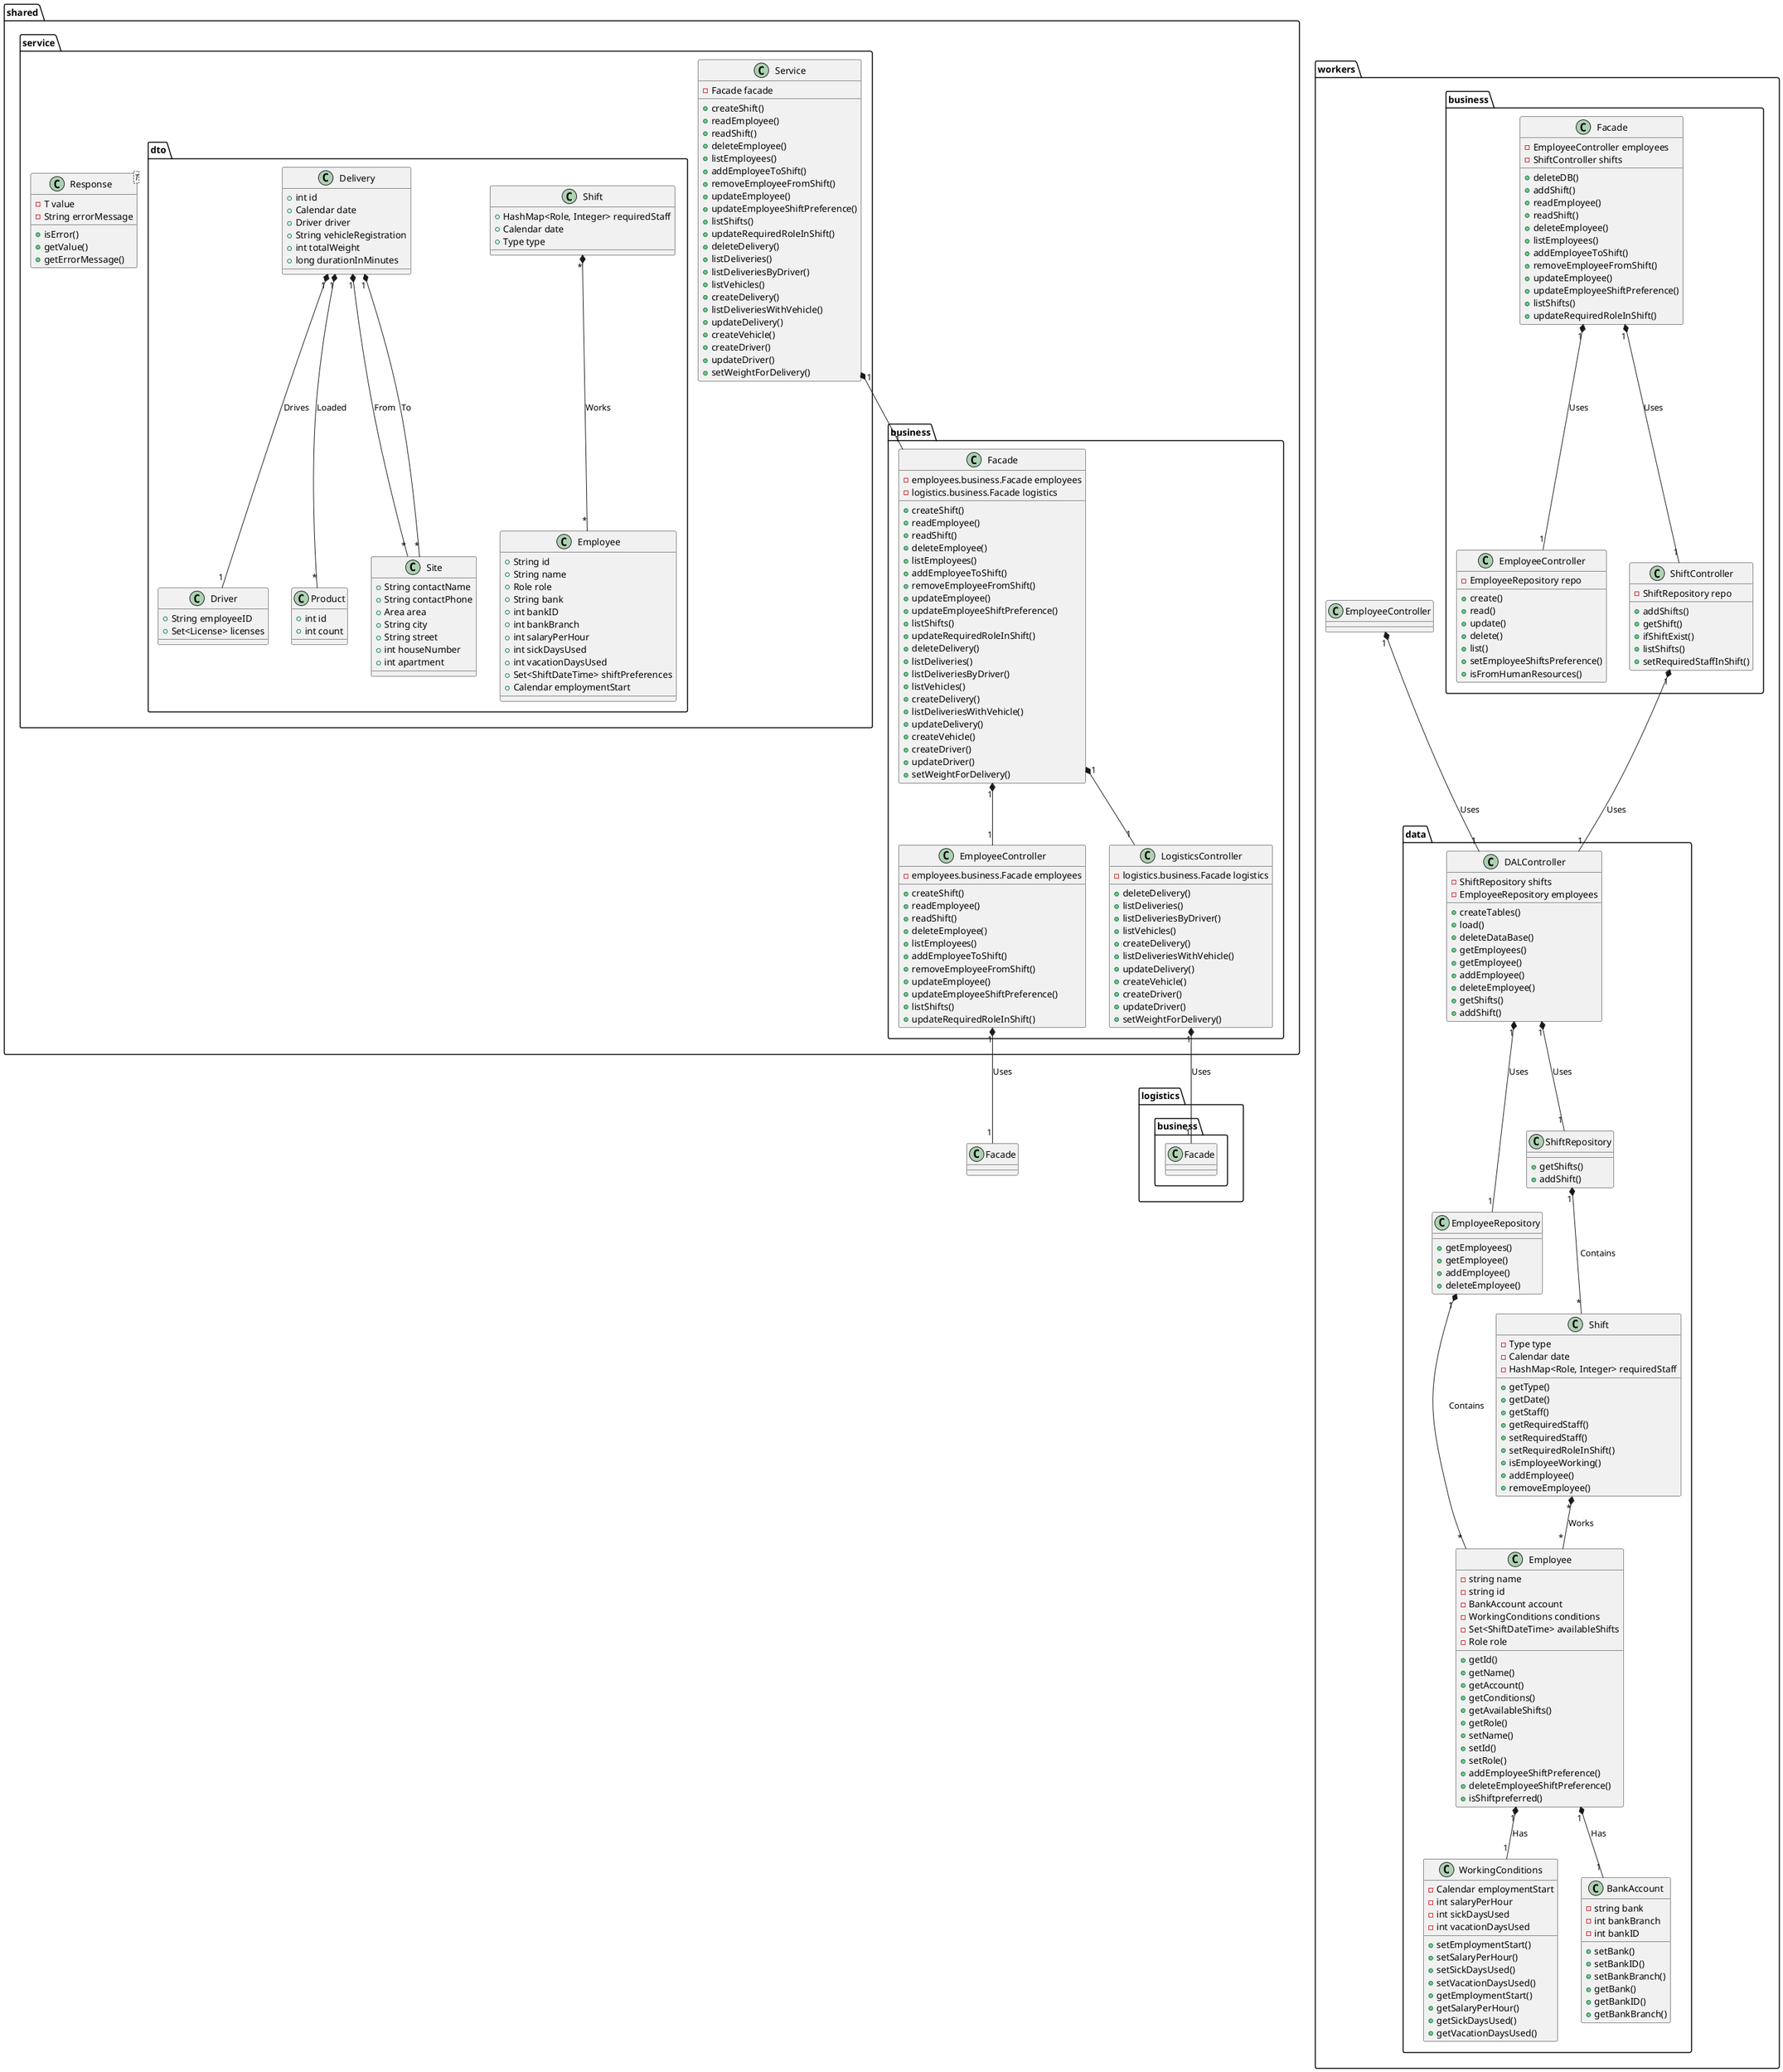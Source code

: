 @startuml
package shared {
  package shared.service {
    class shared.service.Service {
      -Facade facade
      +createShift()
      +readEmployee()
      +readShift()
      +deleteEmployee()
      +listEmployees()
      +addEmployeeToShift()
      +removeEmployeeFromShift()
      +updateEmployee()
      +updateEmployeeShiftPreference()
      +listShifts()
      +updateRequiredRoleInShift()
      +deleteDelivery()
      +listDeliveries()
      +listDeliveriesByDriver()
      +listVehicles()
      +createDelivery()
      +listDeliveriesWithVehicle()
      +updateDelivery()
      +createVehicle()
      +createDriver()
      +updateDriver()
      +setWeightForDelivery()
    }

    class shared.service.Response<T> {
      -T value
      -String errorMessage
      +isError()
      +getValue()
      +getErrorMessage()
    }

    package shared.service.dto {
      class shared.service.dto.Employee {
        +String id
        +String name
        +Role role
        +String bank
        +int bankID
        +int bankBranch
        +int salaryPerHour
        +int sickDaysUsed
        +int vacationDaysUsed
        +Set<ShiftDateTime> shiftPreferences
        +Calendar employmentStart
      }

      class shared.service.dto.Shift {
        +HashMap<Role, Integer> requiredStaff
        +Calendar date
        +Type type
      }

      class shared.service.dto.Delivery {
        +int id
        +Calendar date
        +Driver driver
        +String vehicleRegistration
        +int totalWeight
        +long durationInMinutes
      }

      class shared.service.dto.Driver {
        +String employeeID
        +Set<License> licenses
      }

      class shared.service.dto.Product {
        +int id
        +int count
      }

      class shared.service.dto.Site {
        +String contactName
        +String contactPhone
        +Area area
        +String city
        +String street
        +int houseNumber
        +int apartment
      }

      shared.service.dto.Delivery "1" *-- "1" shared.service.dto.Driver: Drives
      shared.service.dto.Delivery "1" *-- "*" shared.service.dto.Product: Loaded
      shared.service.dto.Delivery "1" *-- "*" shared.service.dto.Site: From
      shared.service.dto.Delivery "1" *-- "*" shared.service.dto.Site: To

      shared.service.dto.Shift "*" *-- "*" shared.service.dto.Employee: Works
    }
  }

  package shared.business {
    class shared.business.Facade {
      -employees.business.Facade employees
      -logistics.business.Facade logistics
      +createShift()
      +readEmployee()
      +readShift()
      +deleteEmployee()
      +listEmployees()
      +addEmployeeToShift()
      +removeEmployeeFromShift()
      +updateEmployee()
      +updateEmployeeShiftPreference()
      +listShifts()
      +updateRequiredRoleInShift()
      +deleteDelivery()
      +listDeliveries()
      +listDeliveriesByDriver()
      +listVehicles()
      +createDelivery()
      +listDeliveriesWithVehicle()
      +updateDelivery()
      +createVehicle()
      +createDriver()
      +updateDriver()
      +setWeightForDelivery()
    }

    class shared.business.EmployeeController {
      -employees.business.Facade employees
      +createShift()
      +readEmployee()
      +readShift()
      +deleteEmployee()
      +listEmployees()
      +addEmployeeToShift()
      +removeEmployeeFromShift()
      +updateEmployee()
      +updateEmployeeShiftPreference()
      +listShifts()
      +updateRequiredRoleInShift()
    }

    class shared.business.LogisticsController {
      -logistics.business.Facade logistics
      +deleteDelivery()
      +listDeliveries()
      +listDeliveriesByDriver()
      +listVehicles()
      +createDelivery()
      +listDeliveriesWithVehicle()
      +updateDelivery()
      +createVehicle()
      +createDriver()
      +updateDriver()
      +setWeightForDelivery()
    }

    shared.business.Facade "1" *-- "1" shared.business.EmployeeController
    shared.business.Facade "1" *-- "1" shared.business.LogisticsController
  }

  shared.service.Service "1" *-- "1" shared.business.Facade
}

package logistics {
  package logistics.business {
    class logistics.business.Facade {}
  }
}

package workers {
  package business {
    class Facade {
      -EmployeeController employees
      -ShiftController shifts
      +deleteDB()
      +addShift()
      +readEmployee()
      +readShift()
      +deleteEmployee()
      +listEmployees()
      +addEmployeeToShift()
      +removeEmployeeFromShift()
      +updateEmployee()
      +updateEmployeeShiftPreference()
      +listShifts()
      +updateRequiredRoleInShift()
    }

    class EmployeeController {
      -EmployeeRepository repo
      +create()
      +read()
      +update()
      +delete()
      +list()
      +setEmployeeShiftsPreference()
      +isFromHumanResources()
    }

    class ShiftController {
      -ShiftRepository repo
      +addShifts()
      +getShift()
      +ifShiftExist()
      +listShifts()
      +setRequiredStaffInShift()
    }

    Facade "1" *-- "1" EmployeeController: Uses
    Facade "1" *-- "1" ShiftController: Uses
  }

  package data {
    class DALController {
      -ShiftRepository shifts
      -EmployeeRepository employees
      +createTables()
      +load()
      +deleteDataBase()
      +getEmployees()
      +getEmployee()
      +addEmployee()
      +deleteEmployee()
      +getShifts()
      +addShift()
    }

    class Employee {
      -string name
      -string id
      -BankAccount account
      -WorkingConditions conditions
      -Set<ShiftDateTime> availableShifts
      -Role role
      +getId()
      +getName()
      +getAccount()
      +getConditions()
      +getAvailableShifts()
      +getRole()
      +setName()
      +setId()
      +setRole()
      +addEmployeeShiftPreference()
      +deleteEmployeeShiftPreference()
      +isShiftpreferred()
    }

    class WorkingConditions {
      -Calendar employmentStart
      -int salaryPerHour
      -int sickDaysUsed
      -int vacationDaysUsed
      +setEmploymentStart()
      +setSalaryPerHour()
      +setSickDaysUsed()
      +setVacationDaysUsed()
      +getEmploymentStart()
      +getSalaryPerHour()
      +getSickDaysUsed()
      +getVacationDaysUsed()
    }

    class BankAccount {
      -string bank
      -int bankBranch
      -int bankID
      +setBank()
      +setBankID()
      +setBankBranch()
      +getBank()
      +getBankID()
      +getBankBranch()
    }

    class Shift {
      -Type type
      -Calendar date
      -HashMap<Role, Integer> requiredStaff
      +getType()
      +getDate()
      +getStaff()
      +getRequiredStaff()
      +setRequiredStaff()
      +setRequiredRoleInShift()
      +isEmployeeWorking()
      +addEmployee()
      +removeEmployee()
    }

    class EmployeeRepository {
      +getEmployees()
      +getEmployee()
      +addEmployee()
      +deleteEmployee()
    }

    class ShiftRepository {
      +getShifts()
      +addShift()
    }

    EmployeeRepository "1" *-- "*" Employee: Contains
    Employee "1" *-- "1" WorkingConditions: Has
    Employee "1" *-- "1" BankAccount: Has
    ShiftRepository "1" *-- "*" Shift: Contains
    Shift "*" *-- "*" Employee: Works
  }

  ShiftController "1" *-- "1" DALController: Uses
  EmployeeController "1" *-- "1" DALController: Uses
  DALController "1" *-- "1" ShiftRepository: Uses
  DALController "1" *-- "1" EmployeeRepository: Uses
}

shared.business.EmployeeController "1" *-- "1" Facade: Uses
shared.business.LogisticsController "1" *-- "1" logistics.business.Facade: Uses
@enduml